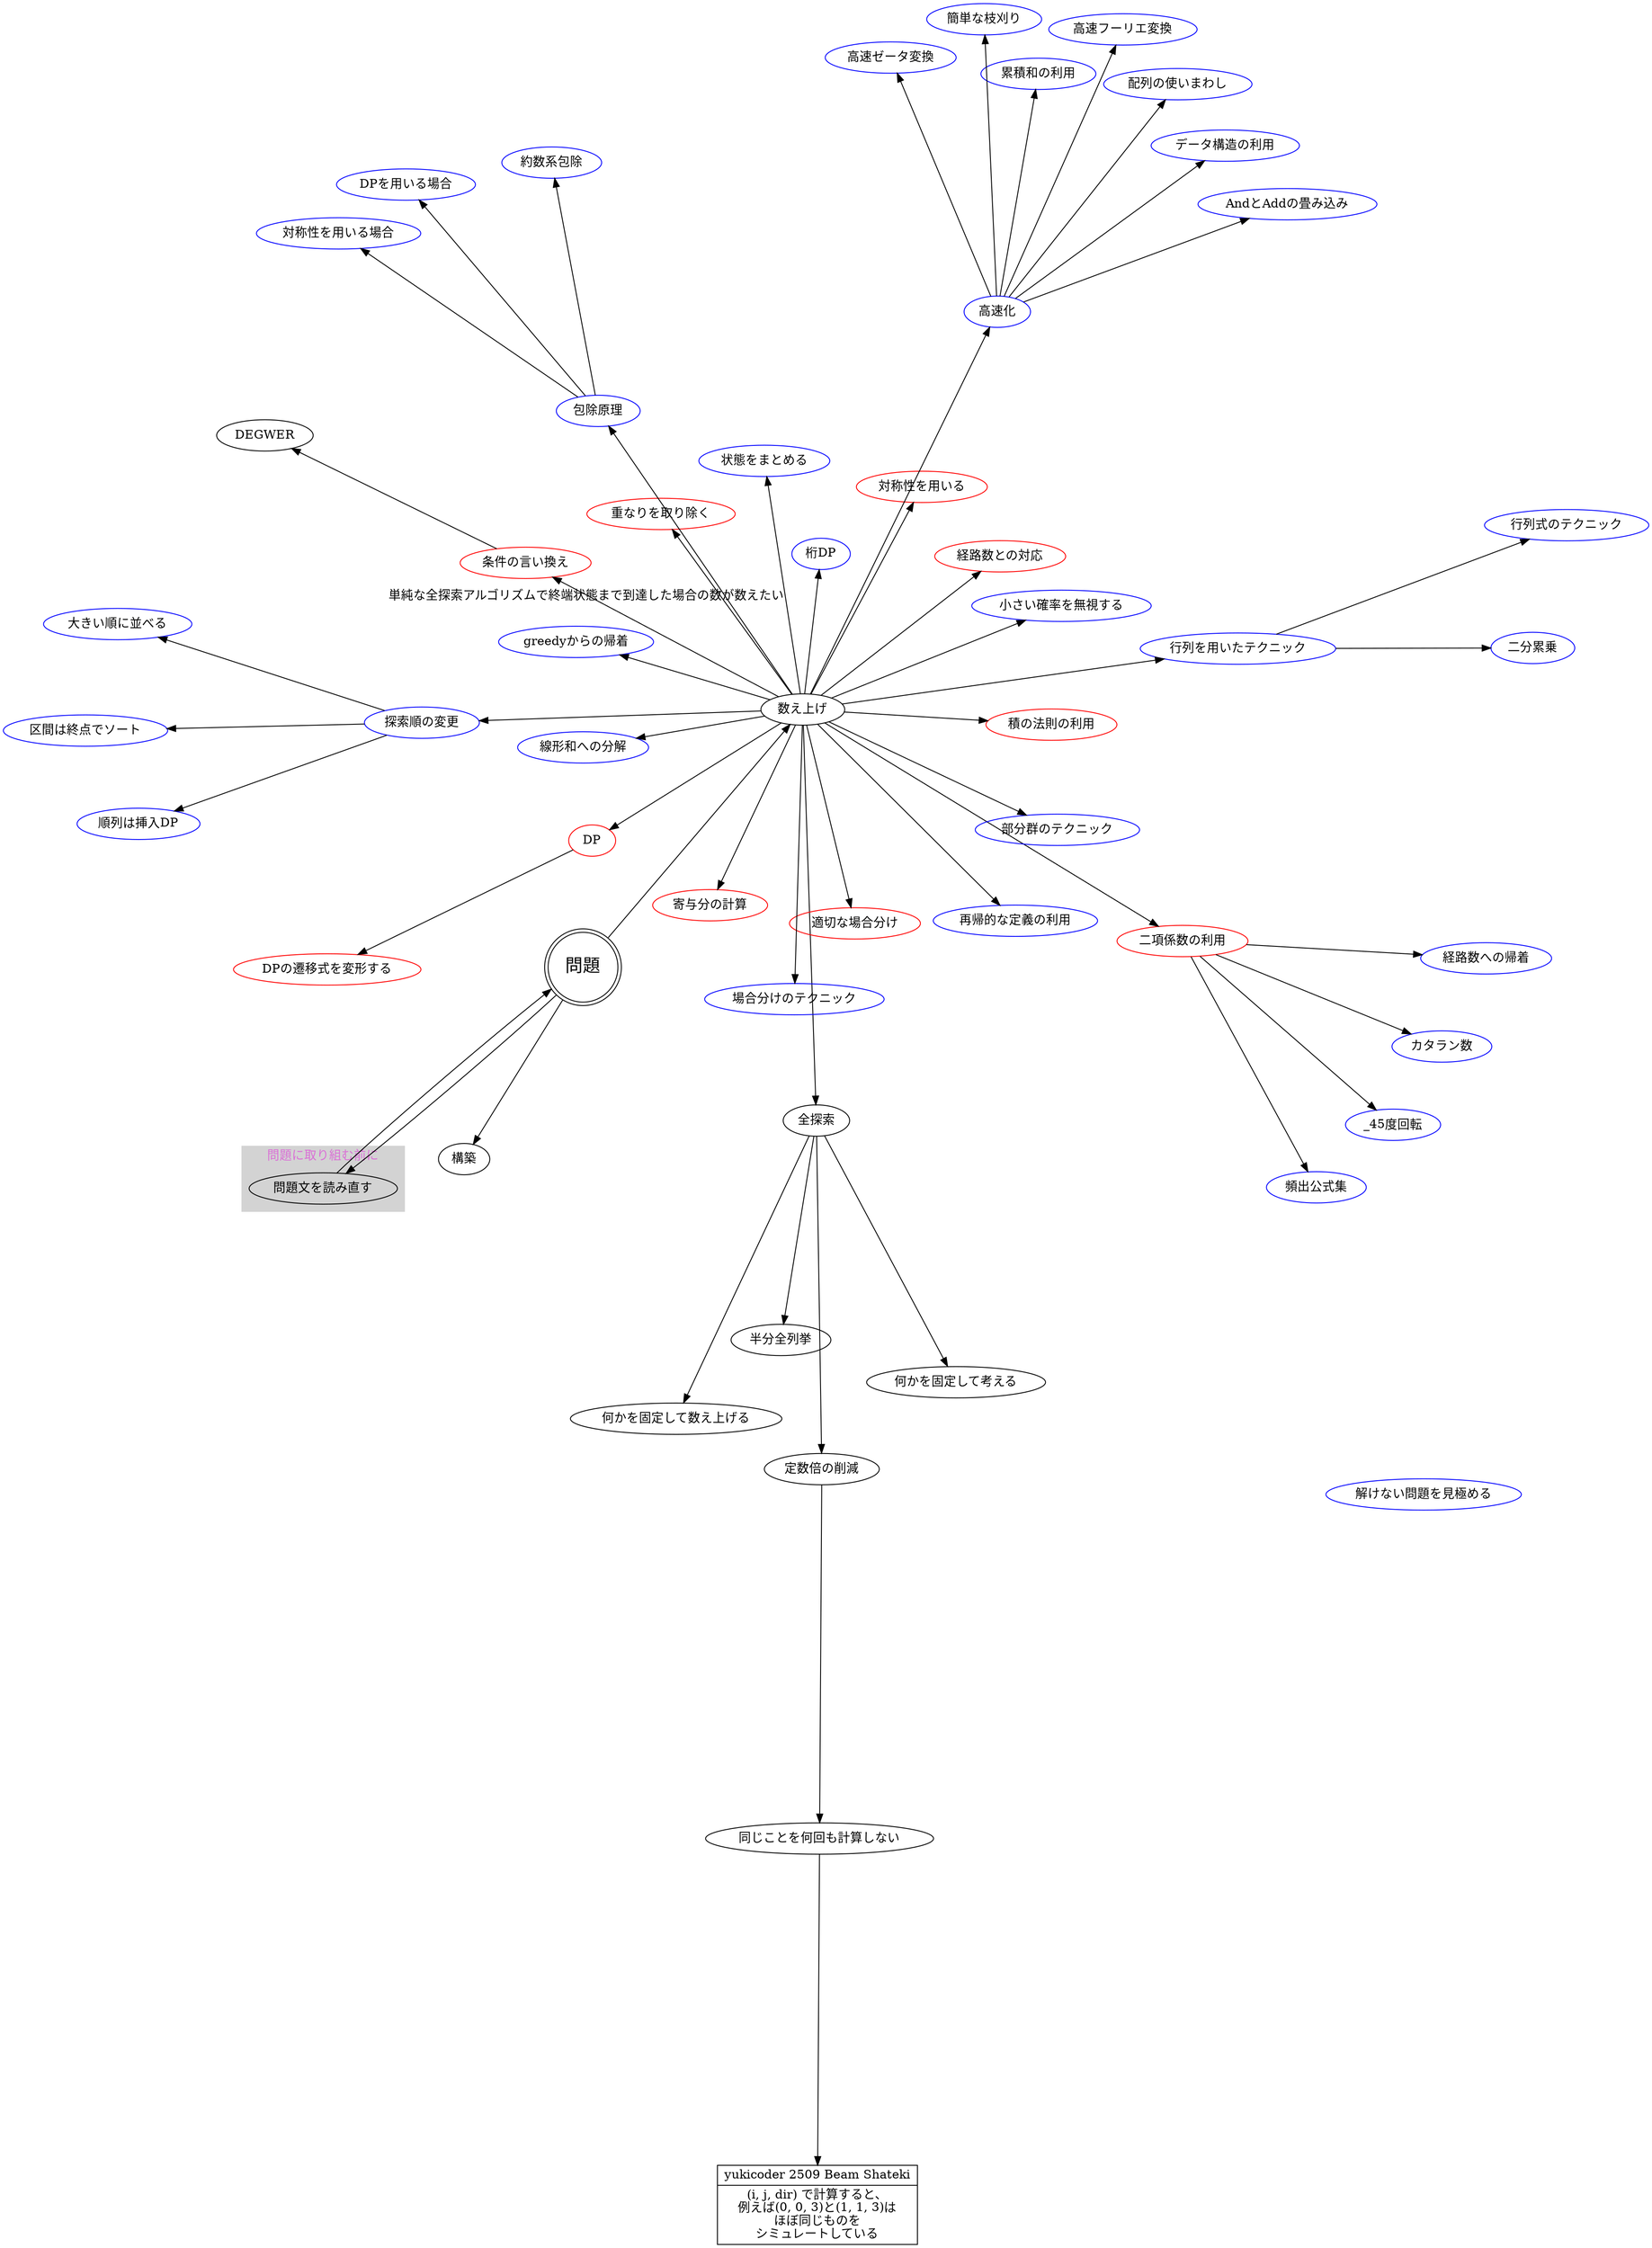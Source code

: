 // https://qiita.com/rubytomato@github/items/51779135bc4b77c8c20d#%E3%82%B0%E3%83%A9%E3%83%95%E3%81%AE%E5%AE%9A%E7%BE%A9
// https://graphviz.org/doc/info/shapes.html

// https://github.com/hamko/procon/blob/master/typical.dot

// cluster から始まる subgraph はハイライトができる

// 新しく追加するノードに関しては問題も添えること

// 問題は record
// で囲む

// red : kazoeage40 で見たけど細分化も例示もできていない
// blue : degwer で見たけど細分化も例示もできていない

digraph G {
    graph [
        layout = fdp;
    ];

    問題 [shape=doublecircle,fontsize=20];
    
    問題 -> 問題文を読み直す;
    問題文を読み直す -> 問題;
    subgraph cluster_technics {
        label="問題に取り組む前に";
        style=filled;
        color=lightgrey;
        fontcolor=orchid;
        
        問題文を読み直す;

    };

    問題 -> 数え上げ;
    問題 -> 構築;

    //数え上げ 
    数え上げ -> 全探索;

    全探索;
    全探索 -> 何かを固定して考える;
    全探索 -> 何かを固定して数え上げる;
    全探索 -> 半分全列挙;
    全探索 -> 定数倍の削減;
        定数倍の削減 -> 同じことを何回も計算しない;
            y2509[shape = "record", label = "{yukicoder 2509 Beam Shateki|(i, j, dir) で計算すると、\n例えば(0, 0, 3)と(1, 1, 3)は\nほぼ同じものを\nシミュレートしている}"];
            同じことを何回も計算しない -> y2509;
    
    積の法則の利用[color = red];
    二項係数の利用[color = red];
    経路数との対応[color = red];
    
    DP[color = red];

    寄与分の計算[color = red];

    重なりを取り除く[color = red];
    適切な場合分け[color = red];
    条件の言い換え[color = red];
    対称性を用いる[color = red];

    DPの遷移式を変形する[color = red];

    数え上げ -> 積の法則の利用;
    数え上げ -> 二項係数の利用;
    数え上げ -> 経路数との対応;
    数え上げ -> DP;
    数え上げ -> 寄与分の計算;
    数え上げ -> 重なりを取り除く;
    数え上げ -> 適切な場合分け;
    数え上げ -> 条件の言い換え;
    数え上げ -> 対称性を用いる;
    DP -> DPの遷移式を変形する;

    状態をまとめる[color = blue];
    
    数え上げ -> 状態をまとめる [label="単純な全探索アルゴリズムで終端状態まで到達した場合の数が数えたい"];

    探索順の変更[color = blue];
        大きい順に並べる[color = blue];
        順列は挿入DP[color = blue];
        区間は終点でソート[color = blue];

    数え上げ -> 探索順の変更;
        探索順の変更 -> 大きい順に並べる;
        探索順の変更 -> 順列は挿入DP;
        探索順の変更 -> 区間は終点でソート;
    
    条件の言い換え -> DEGWER;
    
    greedyからの帰着[color = blue];

    数え上げ -> greedyからの帰着;

    場合分けのテクニック[color = blue];

    数え上げ -> 場合分けのテクニック;

    線形和への分解[color = blue];

    数え上げ -> 線形和への分解;
    
    部分群のテクニック[color = blue];

    数え上げ -> 部分群のテクニック;

    再帰的な定義の利用[color = blue];

    数え上げ -> 再帰的な定義の利用;

    桁DP[color = blue];

    数え上げ -> 桁DP;

    高速化[color = blue];
        累積和の利用[color = blue];
        データ構造の利用[color = blue];
        配列の使いまわし[color = blue];
        高速フーリエ変換[color = blue];
        高速ゼータ変換[color = blue];
        AndとAddの畳み込み[color = blue];
        簡単な枝刈り[color = blue];

    数え上げ -> 高速化;
        高速化 -> 累積和の利用;
        高速化 -> データ構造の利用;
        高速化 -> 配列の使いまわし;
        高速化 -> 高速フーリエ変換;
        高速化 -> 高速ゼータ変換;
        高速化 -> AndとAddの畳み込み;
        高速化 -> 簡単な枝刈り;
    
    行列を用いたテクニック[color = blue];
        二分累乗[color = blue];
        行列式のテクニック[color = blue];

    数え上げ -> 行列を用いたテクニック;
        行列を用いたテクニック -> 二分累乗;
        行列を用いたテクニック -> 行列式のテクニック;

    小さい確率を無視する[color = blue];

    数え上げ -> 小さい確率を無視する;

    二項係数の利用;
        頻出公式集[color = blue];
        経路数への帰着[color = blue];
        _45度回転[color = blue];
        カタラン数[color = blue];

        二項係数の利用 -> 頻出公式集;
        二項係数の利用 -> 経路数への帰着;
        二項係数の利用 -> _45度回転;
        二項係数の利用 -> カタラン数;

    包除原理[color = blue];
        対称性を用いる場合[color = blue];
        DPを用いる場合[color = blue];
        約数系包除[color = blue];
    数え上げ -> 包除原理;
        包除原理 -> 対称性を用いる場合;
        包除原理 -> DPを用いる場合;
        包除原理 -> 約数系包除;

    解けない問題を見極める[color = blue];
}
